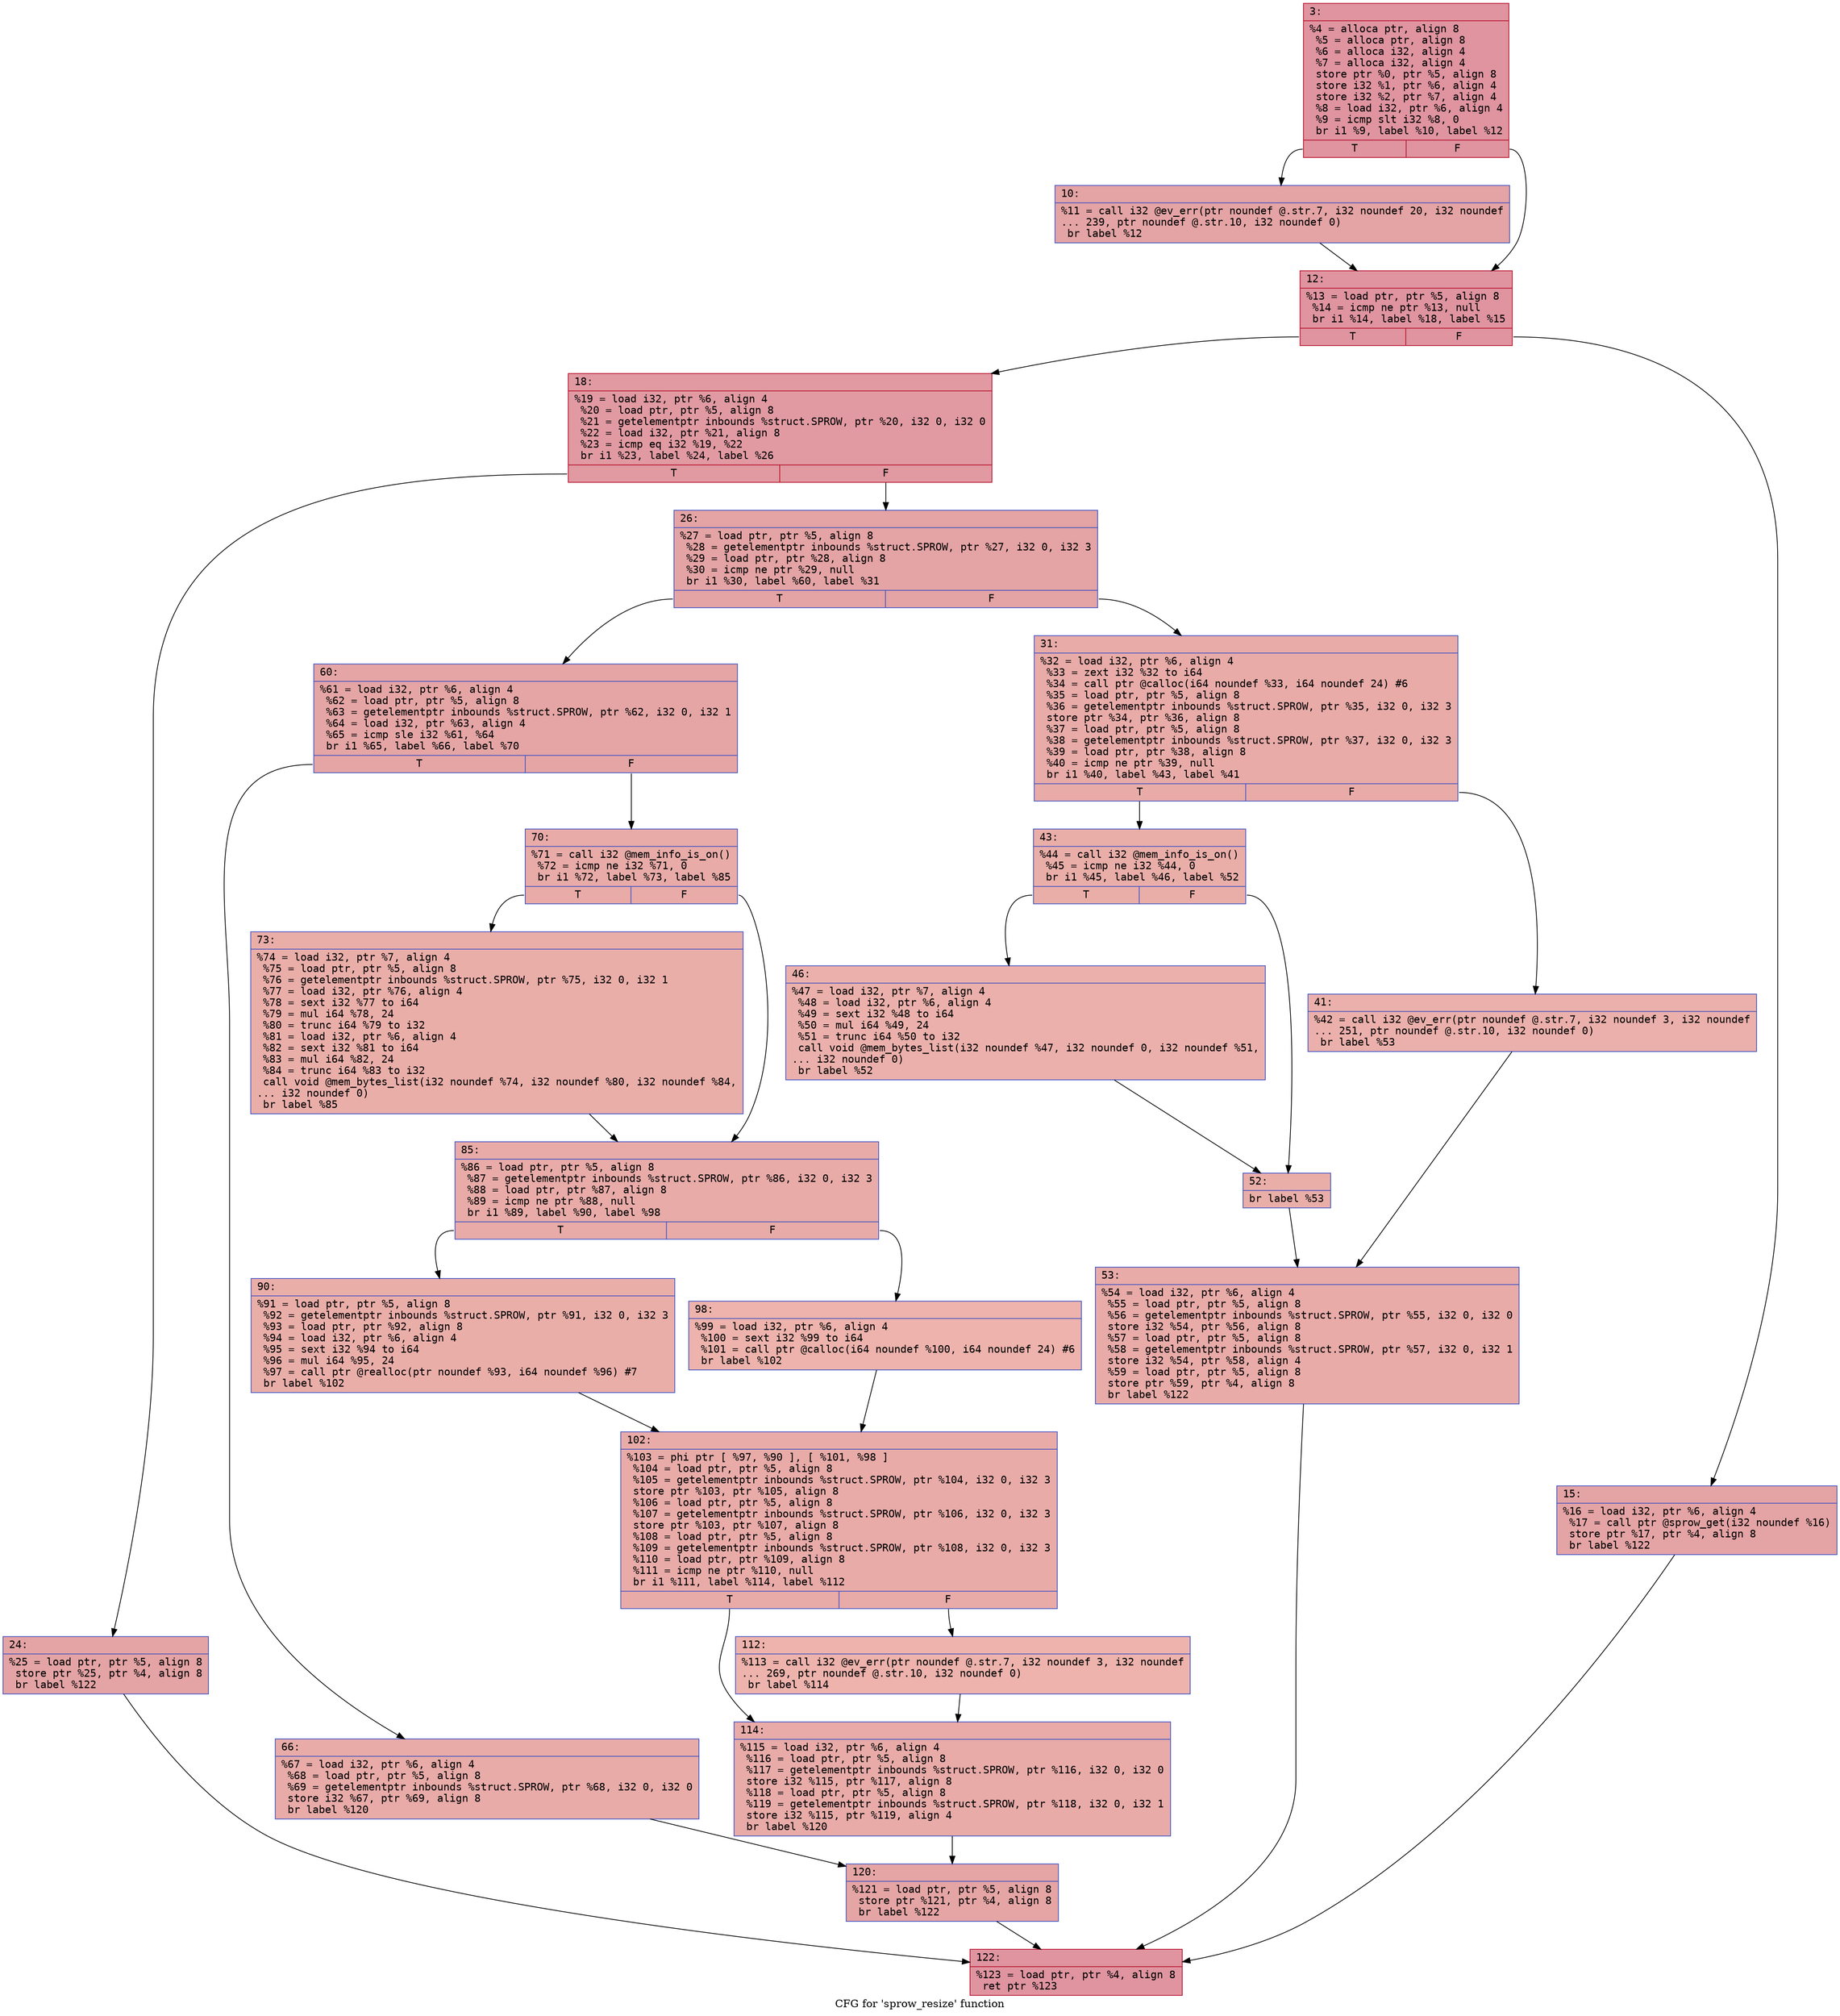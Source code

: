 digraph "CFG for 'sprow_resize' function" {
	label="CFG for 'sprow_resize' function";

	Node0x60000254b890 [shape=record,color="#b70d28ff", style=filled, fillcolor="#b70d2870" fontname="Courier",label="{3:\l|  %4 = alloca ptr, align 8\l  %5 = alloca ptr, align 8\l  %6 = alloca i32, align 4\l  %7 = alloca i32, align 4\l  store ptr %0, ptr %5, align 8\l  store i32 %1, ptr %6, align 4\l  store i32 %2, ptr %7, align 4\l  %8 = load i32, ptr %6, align 4\l  %9 = icmp slt i32 %8, 0\l  br i1 %9, label %10, label %12\l|{<s0>T|<s1>F}}"];
	Node0x60000254b890:s0 -> Node0x60000254b930[tooltip="3 -> 10\nProbability 37.50%" ];
	Node0x60000254b890:s1 -> Node0x60000254b980[tooltip="3 -> 12\nProbability 62.50%" ];
	Node0x60000254b930 [shape=record,color="#3d50c3ff", style=filled, fillcolor="#c32e3170" fontname="Courier",label="{10:\l|  %11 = call i32 @ev_err(ptr noundef @.str.7, i32 noundef 20, i32 noundef\l... 239, ptr noundef @.str.10, i32 noundef 0)\l  br label %12\l}"];
	Node0x60000254b930 -> Node0x60000254b980[tooltip="10 -> 12\nProbability 100.00%" ];
	Node0x60000254b980 [shape=record,color="#b70d28ff", style=filled, fillcolor="#b70d2870" fontname="Courier",label="{12:\l|  %13 = load ptr, ptr %5, align 8\l  %14 = icmp ne ptr %13, null\l  br i1 %14, label %18, label %15\l|{<s0>T|<s1>F}}"];
	Node0x60000254b980:s0 -> Node0x60000254ba20[tooltip="12 -> 18\nProbability 62.50%" ];
	Node0x60000254b980:s1 -> Node0x60000254b9d0[tooltip="12 -> 15\nProbability 37.50%" ];
	Node0x60000254b9d0 [shape=record,color="#3d50c3ff", style=filled, fillcolor="#c32e3170" fontname="Courier",label="{15:\l|  %16 = load i32, ptr %6, align 4\l  %17 = call ptr @sprow_get(i32 noundef %16)\l  store ptr %17, ptr %4, align 8\l  br label %122\l}"];
	Node0x60000254b9d0 -> Node0x60000254c0a0[tooltip="15 -> 122\nProbability 100.00%" ];
	Node0x60000254ba20 [shape=record,color="#b70d28ff", style=filled, fillcolor="#bb1b2c70" fontname="Courier",label="{18:\l|  %19 = load i32, ptr %6, align 4\l  %20 = load ptr, ptr %5, align 8\l  %21 = getelementptr inbounds %struct.SPROW, ptr %20, i32 0, i32 0\l  %22 = load i32, ptr %21, align 8\l  %23 = icmp eq i32 %19, %22\l  br i1 %23, label %24, label %26\l|{<s0>T|<s1>F}}"];
	Node0x60000254ba20:s0 -> Node0x60000254ba70[tooltip="18 -> 24\nProbability 50.00%" ];
	Node0x60000254ba20:s1 -> Node0x60000254bac0[tooltip="18 -> 26\nProbability 50.00%" ];
	Node0x60000254ba70 [shape=record,color="#3d50c3ff", style=filled, fillcolor="#c32e3170" fontname="Courier",label="{24:\l|  %25 = load ptr, ptr %5, align 8\l  store ptr %25, ptr %4, align 8\l  br label %122\l}"];
	Node0x60000254ba70 -> Node0x60000254c0a0[tooltip="24 -> 122\nProbability 100.00%" ];
	Node0x60000254bac0 [shape=record,color="#3d50c3ff", style=filled, fillcolor="#c32e3170" fontname="Courier",label="{26:\l|  %27 = load ptr, ptr %5, align 8\l  %28 = getelementptr inbounds %struct.SPROW, ptr %27, i32 0, i32 3\l  %29 = load ptr, ptr %28, align 8\l  %30 = icmp ne ptr %29, null\l  br i1 %30, label %60, label %31\l|{<s0>T|<s1>F}}"];
	Node0x60000254bac0:s0 -> Node0x60000254bcf0[tooltip="26 -> 60\nProbability 62.50%" ];
	Node0x60000254bac0:s1 -> Node0x60000254bb10[tooltip="26 -> 31\nProbability 37.50%" ];
	Node0x60000254bb10 [shape=record,color="#3d50c3ff", style=filled, fillcolor="#cc403a70" fontname="Courier",label="{31:\l|  %32 = load i32, ptr %6, align 4\l  %33 = zext i32 %32 to i64\l  %34 = call ptr @calloc(i64 noundef %33, i64 noundef 24) #6\l  %35 = load ptr, ptr %5, align 8\l  %36 = getelementptr inbounds %struct.SPROW, ptr %35, i32 0, i32 3\l  store ptr %34, ptr %36, align 8\l  %37 = load ptr, ptr %5, align 8\l  %38 = getelementptr inbounds %struct.SPROW, ptr %37, i32 0, i32 3\l  %39 = load ptr, ptr %38, align 8\l  %40 = icmp ne ptr %39, null\l  br i1 %40, label %43, label %41\l|{<s0>T|<s1>F}}"];
	Node0x60000254bb10:s0 -> Node0x60000254bbb0[tooltip="31 -> 43\nProbability 62.50%" ];
	Node0x60000254bb10:s1 -> Node0x60000254bb60[tooltip="31 -> 41\nProbability 37.50%" ];
	Node0x60000254bb60 [shape=record,color="#3d50c3ff", style=filled, fillcolor="#d24b4070" fontname="Courier",label="{41:\l|  %42 = call i32 @ev_err(ptr noundef @.str.7, i32 noundef 3, i32 noundef\l... 251, ptr noundef @.str.10, i32 noundef 0)\l  br label %53\l}"];
	Node0x60000254bb60 -> Node0x60000254bca0[tooltip="41 -> 53\nProbability 100.00%" ];
	Node0x60000254bbb0 [shape=record,color="#3d50c3ff", style=filled, fillcolor="#d0473d70" fontname="Courier",label="{43:\l|  %44 = call i32 @mem_info_is_on()\l  %45 = icmp ne i32 %44, 0\l  br i1 %45, label %46, label %52\l|{<s0>T|<s1>F}}"];
	Node0x60000254bbb0:s0 -> Node0x60000254bc00[tooltip="43 -> 46\nProbability 62.50%" ];
	Node0x60000254bbb0:s1 -> Node0x60000254bc50[tooltip="43 -> 52\nProbability 37.50%" ];
	Node0x60000254bc00 [shape=record,color="#3d50c3ff", style=filled, fillcolor="#d24b4070" fontname="Courier",label="{46:\l|  %47 = load i32, ptr %7, align 4\l  %48 = load i32, ptr %6, align 4\l  %49 = sext i32 %48 to i64\l  %50 = mul i64 %49, 24\l  %51 = trunc i64 %50 to i32\l  call void @mem_bytes_list(i32 noundef %47, i32 noundef 0, i32 noundef %51,\l... i32 noundef 0)\l  br label %52\l}"];
	Node0x60000254bc00 -> Node0x60000254bc50[tooltip="46 -> 52\nProbability 100.00%" ];
	Node0x60000254bc50 [shape=record,color="#3d50c3ff", style=filled, fillcolor="#d0473d70" fontname="Courier",label="{52:\l|  br label %53\l}"];
	Node0x60000254bc50 -> Node0x60000254bca0[tooltip="52 -> 53\nProbability 100.00%" ];
	Node0x60000254bca0 [shape=record,color="#3d50c3ff", style=filled, fillcolor="#cc403a70" fontname="Courier",label="{53:\l|  %54 = load i32, ptr %6, align 4\l  %55 = load ptr, ptr %5, align 8\l  %56 = getelementptr inbounds %struct.SPROW, ptr %55, i32 0, i32 0\l  store i32 %54, ptr %56, align 8\l  %57 = load ptr, ptr %5, align 8\l  %58 = getelementptr inbounds %struct.SPROW, ptr %57, i32 0, i32 1\l  store i32 %54, ptr %58, align 4\l  %59 = load ptr, ptr %5, align 8\l  store ptr %59, ptr %4, align 8\l  br label %122\l}"];
	Node0x60000254bca0 -> Node0x60000254c0a0[tooltip="53 -> 122\nProbability 100.00%" ];
	Node0x60000254bcf0 [shape=record,color="#3d50c3ff", style=filled, fillcolor="#c5333470" fontname="Courier",label="{60:\l|  %61 = load i32, ptr %6, align 4\l  %62 = load ptr, ptr %5, align 8\l  %63 = getelementptr inbounds %struct.SPROW, ptr %62, i32 0, i32 1\l  %64 = load i32, ptr %63, align 4\l  %65 = icmp sle i32 %61, %64\l  br i1 %65, label %66, label %70\l|{<s0>T|<s1>F}}"];
	Node0x60000254bcf0:s0 -> Node0x60000254bd40[tooltip="60 -> 66\nProbability 50.00%" ];
	Node0x60000254bcf0:s1 -> Node0x60000254bd90[tooltip="60 -> 70\nProbability 50.00%" ];
	Node0x60000254bd40 [shape=record,color="#3d50c3ff", style=filled, fillcolor="#cc403a70" fontname="Courier",label="{66:\l|  %67 = load i32, ptr %6, align 4\l  %68 = load ptr, ptr %5, align 8\l  %69 = getelementptr inbounds %struct.SPROW, ptr %68, i32 0, i32 0\l  store i32 %67, ptr %69, align 8\l  br label %120\l}"];
	Node0x60000254bd40 -> Node0x60000254c050[tooltip="66 -> 120\nProbability 100.00%" ];
	Node0x60000254bd90 [shape=record,color="#3d50c3ff", style=filled, fillcolor="#cc403a70" fontname="Courier",label="{70:\l|  %71 = call i32 @mem_info_is_on()\l  %72 = icmp ne i32 %71, 0\l  br i1 %72, label %73, label %85\l|{<s0>T|<s1>F}}"];
	Node0x60000254bd90:s0 -> Node0x60000254bde0[tooltip="70 -> 73\nProbability 62.50%" ];
	Node0x60000254bd90:s1 -> Node0x60000254be30[tooltip="70 -> 85\nProbability 37.50%" ];
	Node0x60000254bde0 [shape=record,color="#3d50c3ff", style=filled, fillcolor="#d0473d70" fontname="Courier",label="{73:\l|  %74 = load i32, ptr %7, align 4\l  %75 = load ptr, ptr %5, align 8\l  %76 = getelementptr inbounds %struct.SPROW, ptr %75, i32 0, i32 1\l  %77 = load i32, ptr %76, align 4\l  %78 = sext i32 %77 to i64\l  %79 = mul i64 %78, 24\l  %80 = trunc i64 %79 to i32\l  %81 = load i32, ptr %6, align 4\l  %82 = sext i32 %81 to i64\l  %83 = mul i64 %82, 24\l  %84 = trunc i64 %83 to i32\l  call void @mem_bytes_list(i32 noundef %74, i32 noundef %80, i32 noundef %84,\l... i32 noundef 0)\l  br label %85\l}"];
	Node0x60000254bde0 -> Node0x60000254be30[tooltip="73 -> 85\nProbability 100.00%" ];
	Node0x60000254be30 [shape=record,color="#3d50c3ff", style=filled, fillcolor="#cc403a70" fontname="Courier",label="{85:\l|  %86 = load ptr, ptr %5, align 8\l  %87 = getelementptr inbounds %struct.SPROW, ptr %86, i32 0, i32 3\l  %88 = load ptr, ptr %87, align 8\l  %89 = icmp ne ptr %88, null\l  br i1 %89, label %90, label %98\l|{<s0>T|<s1>F}}"];
	Node0x60000254be30:s0 -> Node0x60000254be80[tooltip="85 -> 90\nProbability 62.50%" ];
	Node0x60000254be30:s1 -> Node0x60000254bed0[tooltip="85 -> 98\nProbability 37.50%" ];
	Node0x60000254be80 [shape=record,color="#3d50c3ff", style=filled, fillcolor="#d0473d70" fontname="Courier",label="{90:\l|  %91 = load ptr, ptr %5, align 8\l  %92 = getelementptr inbounds %struct.SPROW, ptr %91, i32 0, i32 3\l  %93 = load ptr, ptr %92, align 8\l  %94 = load i32, ptr %6, align 4\l  %95 = sext i32 %94 to i64\l  %96 = mul i64 %95, 24\l  %97 = call ptr @realloc(ptr noundef %93, i64 noundef %96) #7\l  br label %102\l}"];
	Node0x60000254be80 -> Node0x60000254bf20[tooltip="90 -> 102\nProbability 100.00%" ];
	Node0x60000254bed0 [shape=record,color="#3d50c3ff", style=filled, fillcolor="#d6524470" fontname="Courier",label="{98:\l|  %99 = load i32, ptr %6, align 4\l  %100 = sext i32 %99 to i64\l  %101 = call ptr @calloc(i64 noundef %100, i64 noundef 24) #6\l  br label %102\l}"];
	Node0x60000254bed0 -> Node0x60000254bf20[tooltip="98 -> 102\nProbability 100.00%" ];
	Node0x60000254bf20 [shape=record,color="#3d50c3ff", style=filled, fillcolor="#cc403a70" fontname="Courier",label="{102:\l|  %103 = phi ptr [ %97, %90 ], [ %101, %98 ]\l  %104 = load ptr, ptr %5, align 8\l  %105 = getelementptr inbounds %struct.SPROW, ptr %104, i32 0, i32 3\l  store ptr %103, ptr %105, align 8\l  %106 = load ptr, ptr %5, align 8\l  %107 = getelementptr inbounds %struct.SPROW, ptr %106, i32 0, i32 3\l  store ptr %103, ptr %107, align 8\l  %108 = load ptr, ptr %5, align 8\l  %109 = getelementptr inbounds %struct.SPROW, ptr %108, i32 0, i32 3\l  %110 = load ptr, ptr %109, align 8\l  %111 = icmp ne ptr %110, null\l  br i1 %111, label %114, label %112\l|{<s0>T|<s1>F}}"];
	Node0x60000254bf20:s0 -> Node0x60000254c000[tooltip="102 -> 114\nProbability 62.50%" ];
	Node0x60000254bf20:s1 -> Node0x60000254bf70[tooltip="102 -> 112\nProbability 37.50%" ];
	Node0x60000254bf70 [shape=record,color="#3d50c3ff", style=filled, fillcolor="#d6524470" fontname="Courier",label="{112:\l|  %113 = call i32 @ev_err(ptr noundef @.str.7, i32 noundef 3, i32 noundef\l... 269, ptr noundef @.str.10, i32 noundef 0)\l  br label %114\l}"];
	Node0x60000254bf70 -> Node0x60000254c000[tooltip="112 -> 114\nProbability 100.00%" ];
	Node0x60000254c000 [shape=record,color="#3d50c3ff", style=filled, fillcolor="#cc403a70" fontname="Courier",label="{114:\l|  %115 = load i32, ptr %6, align 4\l  %116 = load ptr, ptr %5, align 8\l  %117 = getelementptr inbounds %struct.SPROW, ptr %116, i32 0, i32 0\l  store i32 %115, ptr %117, align 8\l  %118 = load ptr, ptr %5, align 8\l  %119 = getelementptr inbounds %struct.SPROW, ptr %118, i32 0, i32 1\l  store i32 %115, ptr %119, align 4\l  br label %120\l}"];
	Node0x60000254c000 -> Node0x60000254c050[tooltip="114 -> 120\nProbability 100.00%" ];
	Node0x60000254c050 [shape=record,color="#3d50c3ff", style=filled, fillcolor="#c5333470" fontname="Courier",label="{120:\l|  %121 = load ptr, ptr %5, align 8\l  store ptr %121, ptr %4, align 8\l  br label %122\l}"];
	Node0x60000254c050 -> Node0x60000254c0a0[tooltip="120 -> 122\nProbability 100.00%" ];
	Node0x60000254c0a0 [shape=record,color="#b70d28ff", style=filled, fillcolor="#b70d2870" fontname="Courier",label="{122:\l|  %123 = load ptr, ptr %4, align 8\l  ret ptr %123\l}"];
}

